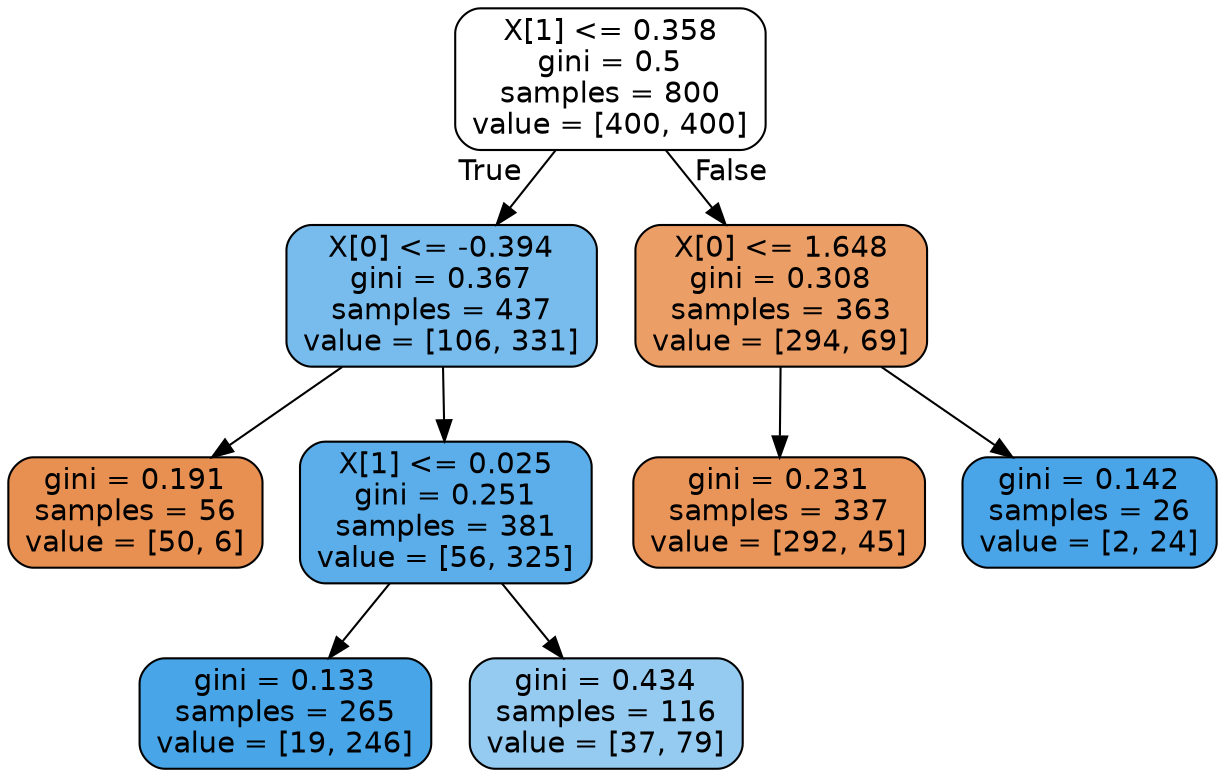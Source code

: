 digraph Tree {
node [shape=box, style="filled, rounded", color="black", fontname=helvetica] ;
edge [fontname=helvetica] ;
0 [label="X[1] <= 0.358\ngini = 0.5\nsamples = 800\nvalue = [400, 400]", fillcolor="#ffffff"] ;
1 [label="X[0] <= -0.394\ngini = 0.367\nsamples = 437\nvalue = [106, 331]", fillcolor="#78bced"] ;
0 -> 1 [labeldistance=2.5, labelangle=45, headlabel="True"] ;
3 [label="gini = 0.191\nsamples = 56\nvalue = [50, 6]", fillcolor="#e89051"] ;
1 -> 3 ;
4 [label="X[1] <= 0.025\ngini = 0.251\nsamples = 381\nvalue = [56, 325]", fillcolor="#5baee9"] ;
1 -> 4 ;
7 [label="gini = 0.133\nsamples = 265\nvalue = [19, 246]", fillcolor="#48a5e7"] ;
4 -> 7 ;
8 [label="gini = 0.434\nsamples = 116\nvalue = [37, 79]", fillcolor="#96cbf1"] ;
4 -> 8 ;
2 [label="X[0] <= 1.648\ngini = 0.308\nsamples = 363\nvalue = [294, 69]", fillcolor="#eb9f67"] ;
0 -> 2 [labeldistance=2.5, labelangle=-45, headlabel="False"] ;
5 [label="gini = 0.231\nsamples = 337\nvalue = [292, 45]", fillcolor="#e99458"] ;
2 -> 5 ;
6 [label="gini = 0.142\nsamples = 26\nvalue = [2, 24]", fillcolor="#49a5e7"] ;
2 -> 6 ;
}